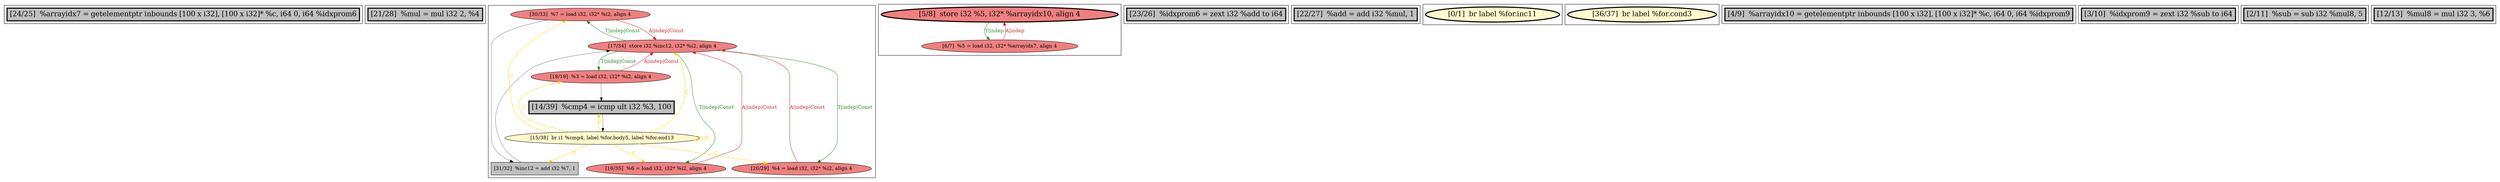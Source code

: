 
digraph G {





subgraph cluster11 {


node353 [penwidth=3.0,fontsize=20,fillcolor=grey,label="[24/25]  %arrayidx7 = getelementptr inbounds [100 x i32], [100 x i32]* %c, i64 0, i64 %idxprom6",shape=rectangle,style=filled ]



}

subgraph cluster10 {


node352 [penwidth=3.0,fontsize=20,fillcolor=grey,label="[21/28]  %mul = mul i32 2, %4",shape=rectangle,style=filled ]



}

subgraph cluster9 {


node351 [fillcolor=lightcoral,label="[30/33]  %7 = load i32, i32* %i2, align 4",shape=ellipse,style=filled ]
node350 [fillcolor=lightcoral,label="[17/34]  store i32 %inc12, i32* %i2, align 4",shape=ellipse,style=filled ]
node344 [fillcolor=lightcoral,label="[20/29]  %4 = load i32, i32* %i2, align 4",shape=ellipse,style=filled ]
node346 [fillcolor=lightcoral,label="[18/19]  %3 = load i32, i32* %i2, align 4",shape=ellipse,style=filled ]
node347 [fillcolor=grey,label="[31/32]  %inc12 = add i32 %7, 1",shape=rectangle,style=filled ]
node348 [penwidth=3.0,fontsize=20,fillcolor=grey,label="[14/39]  %cmp4 = icmp ult i32 %3, 100",shape=rectangle,style=filled ]
node345 [fillcolor=lightcoral,label="[16/35]  %6 = load i32, i32* %i2, align 4",shape=ellipse,style=filled ]
node349 [fillcolor=lemonchiffon,label="[15/38]  br i1 %cmp4, label %for.body5, label %for.end13",shape=ellipse,style=filled ]

node349->node351 [style=solid,color=gold,label="C",penwidth=1.0,fontcolor=gold ]
node349->node347 [style=solid,color=gold,label="C",penwidth=1.0,fontcolor=gold ]
node349->node345 [style=solid,color=gold,label="C",penwidth=1.0,fontcolor=gold ]
node349->node350 [style=solid,color=gold,label="C",penwidth=1.0,fontcolor=gold ]
node349->node346 [style=solid,color=gold,label="C",penwidth=1.0,fontcolor=gold ]
node350->node346 [style=solid,color=forestgreen,label="T|indep|Const",penwidth=1.0,fontcolor=forestgreen ]
node348->node349 [style=solid,color=black,label="",penwidth=0.5,fontcolor=black ]
node350->node351 [style=solid,color=forestgreen,label="T|indep|Const",penwidth=1.0,fontcolor=forestgreen ]
node349->node344 [style=solid,color=gold,label="C",penwidth=1.0,fontcolor=gold ]
node347->node350 [style=solid,color=black,label="",penwidth=0.5,fontcolor=black ]
node344->node350 [style=solid,color=firebrick3,label="A|indep|Const",penwidth=1.0,fontcolor=firebrick3 ]
node349->node348 [style=solid,color=gold,label="C",penwidth=1.0,fontcolor=gold ]
node350->node344 [style=solid,color=forestgreen,label="T|indep|Const",penwidth=1.0,fontcolor=forestgreen ]
node346->node350 [style=solid,color=firebrick3,label="A|indep|Const",penwidth=1.0,fontcolor=firebrick3 ]
node345->node350 [style=solid,color=firebrick3,label="A|indep|Const",penwidth=1.0,fontcolor=firebrick3 ]
node346->node348 [style=solid,color=black,label="",penwidth=0.5,fontcolor=black ]
node349->node349 [style=solid,color=gold,label="C",penwidth=1.0,fontcolor=gold ]
node350->node345 [style=solid,color=forestgreen,label="T|indep|Const",penwidth=1.0,fontcolor=forestgreen ]
node351->node350 [style=solid,color=firebrick3,label="A|indep|Const",penwidth=1.0,fontcolor=firebrick3 ]
node351->node347 [style=solid,color=black,label="",penwidth=0.5,fontcolor=black ]


}

subgraph cluster8 {


node343 [penwidth=3.0,fontsize=20,fillcolor=lightcoral,label="[5/8]  store i32 %5, i32* %arrayidx10, align 4",shape=ellipse,style=filled ]
node342 [fillcolor=lightcoral,label="[6/7]  %5 = load i32, i32* %arrayidx7, align 4",shape=ellipse,style=filled ]

node342->node343 [style=solid,color=firebrick3,label="A|indep",penwidth=1.0,fontcolor=firebrick3 ]
node343->node342 [style=solid,color=forestgreen,label="T|indep",penwidth=1.0,fontcolor=forestgreen ]


}

subgraph cluster7 {


node341 [penwidth=3.0,fontsize=20,fillcolor=grey,label="[23/26]  %idxprom6 = zext i32 %add to i64",shape=rectangle,style=filled ]



}

subgraph cluster6 {


node340 [penwidth=3.0,fontsize=20,fillcolor=grey,label="[22/27]  %add = add i32 %mul, 1",shape=rectangle,style=filled ]



}

subgraph cluster0 {


node334 [penwidth=3.0,fontsize=20,fillcolor=lemonchiffon,label="[0/1]  br label %for.inc11",shape=ellipse,style=filled ]



}

subgraph cluster5 {


node339 [penwidth=3.0,fontsize=20,fillcolor=lemonchiffon,label="[36/37]  br label %for.cond3",shape=ellipse,style=filled ]



}

subgraph cluster1 {


node335 [penwidth=3.0,fontsize=20,fillcolor=grey,label="[4/9]  %arrayidx10 = getelementptr inbounds [100 x i32], [100 x i32]* %c, i64 0, i64 %idxprom9",shape=rectangle,style=filled ]



}

subgraph cluster2 {


node336 [penwidth=3.0,fontsize=20,fillcolor=grey,label="[3/10]  %idxprom9 = zext i32 %sub to i64",shape=rectangle,style=filled ]



}

subgraph cluster3 {


node337 [penwidth=3.0,fontsize=20,fillcolor=grey,label="[2/11]  %sub = sub i32 %mul8, 5",shape=rectangle,style=filled ]



}

subgraph cluster4 {


node338 [penwidth=3.0,fontsize=20,fillcolor=grey,label="[12/13]  %mul8 = mul i32 3, %6",shape=rectangle,style=filled ]



}

}
